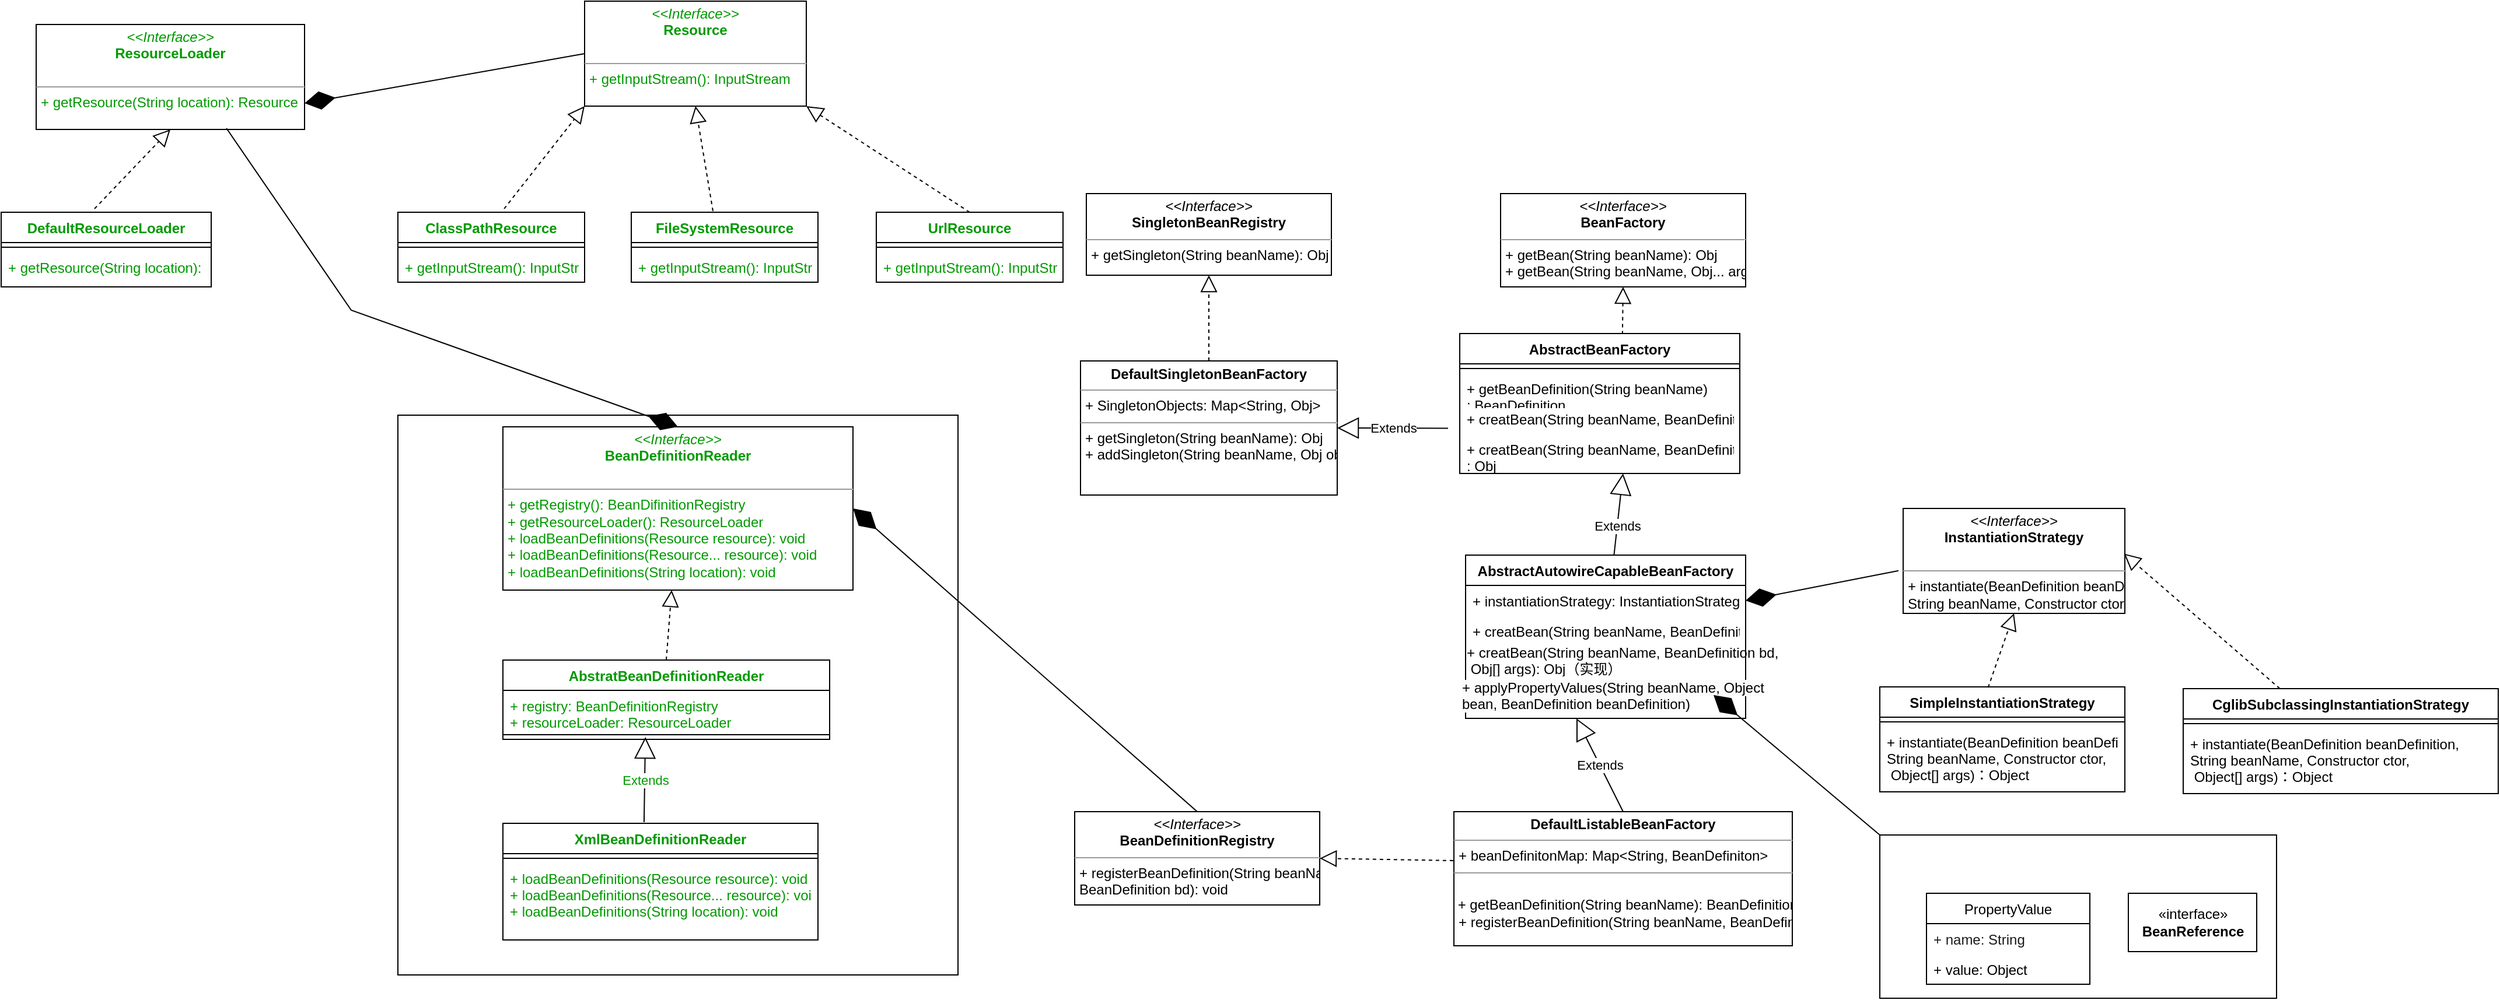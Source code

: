 <mxfile version="20.8.16" type="github">
  <diagram name="第 1 页" id="qSK8UbjkS_n7-tQ0HGGM">
    <mxGraphModel dx="2261" dy="764" grid="1" gridSize="10" guides="1" tooltips="1" connect="1" arrows="1" fold="1" page="1" pageScale="1" pageWidth="827" pageHeight="1169" math="0" shadow="0">
      <root>
        <mxCell id="0" />
        <mxCell id="1" parent="0" />
        <mxCell id="om8g3VCaizb8hju-BbsD-1" value="" style="whiteSpace=wrap;html=1;aspect=fixed;fontColor=#009900;" vertex="1" parent="1">
          <mxGeometry x="-460" y="440" width="480" height="480" as="geometry" />
        </mxCell>
        <mxCell id="om8g3VCaizb8hju-BbsD-2" value="" style="rounded=0;whiteSpace=wrap;html=1;strokeColor=#000000;fontColor=#009900;" vertex="1" parent="1">
          <mxGeometry x="810" y="800" width="340" height="140" as="geometry" />
        </mxCell>
        <mxCell id="om8g3VCaizb8hju-BbsD-3" value="&lt;p style=&quot;margin:0px;margin-top:4px;text-align:center;&quot;&gt;&lt;i&gt;&amp;lt;&amp;lt;Interface&amp;gt;&amp;gt;&lt;/i&gt;&lt;br&gt;&lt;b&gt;BeanFactory&lt;/b&gt;&lt;/p&gt;&lt;hr size=&quot;1&quot;&gt;&lt;p style=&quot;margin:0px;margin-left:4px;&quot;&gt;+ getBean(String beanName): Obj&lt;br&gt;&lt;/p&gt;&lt;p style=&quot;margin:0px;margin-left:4px;&quot;&gt;+ getBean(String beanName, Obj... args): Obj&lt;br&gt;&lt;/p&gt;" style="verticalAlign=top;align=left;overflow=fill;fontSize=12;fontFamily=Helvetica;html=1;strokeColor=#000000;" vertex="1" parent="1">
          <mxGeometry x="485" y="250" width="210" height="80" as="geometry" />
        </mxCell>
        <mxCell id="om8g3VCaizb8hju-BbsD-4" value="&lt;p style=&quot;margin:0px;margin-top:4px;text-align:center;&quot;&gt;&lt;i&gt;&amp;lt;&amp;lt;Interface&amp;gt;&amp;gt;&lt;/i&gt;&lt;br&gt;&lt;b&gt;SingletonBeanRegistry&lt;/b&gt;&lt;/p&gt;&lt;hr size=&quot;1&quot;&gt;&lt;p style=&quot;margin:0px;margin-left:4px;&quot;&gt;+ getSingleton(String beanName): Obj&lt;br&gt;&lt;/p&gt;" style="verticalAlign=top;align=left;overflow=fill;fontSize=12;fontFamily=Helvetica;html=1;" vertex="1" parent="1">
          <mxGeometry x="130" y="250" width="210" height="70" as="geometry" />
        </mxCell>
        <mxCell id="om8g3VCaizb8hju-BbsD-5" value="&lt;p style=&quot;margin:0px;margin-top:4px;text-align:center;&quot;&gt;&lt;b&gt;DefaultSingletonBeanFactory&lt;/b&gt;&lt;/p&gt;&lt;hr size=&quot;1&quot;&gt;&lt;p style=&quot;margin:0px;margin-left:4px;&quot;&gt;+ SingletonObjects: Map&amp;lt;String, Obj&amp;gt;&lt;/p&gt;&lt;hr size=&quot;1&quot;&gt;&lt;p style=&quot;margin:0px;margin-left:4px;&quot;&gt;+ getSingleton(String beanName): Obj&lt;/p&gt;&lt;p style=&quot;margin:0px;margin-left:4px;&quot;&gt;+ addSingleton(String beanName, Obj obj): void&lt;br&gt;&lt;/p&gt;" style="verticalAlign=top;align=left;overflow=fill;fontSize=12;fontFamily=Helvetica;html=1;" vertex="1" parent="1">
          <mxGeometry x="125" y="393.5" width="220" height="115" as="geometry" />
        </mxCell>
        <mxCell id="om8g3VCaizb8hju-BbsD-6" value="" style="endArrow=block;dashed=1;endFill=0;endSize=12;html=1;rounded=0;entryX=0.5;entryY=1;entryDx=0;entryDy=0;exitX=0.5;exitY=0;exitDx=0;exitDy=0;" edge="1" parent="1" source="om8g3VCaizb8hju-BbsD-5" target="om8g3VCaizb8hju-BbsD-4">
          <mxGeometry width="160" relative="1" as="geometry">
            <mxPoint x="340" y="410" as="sourcePoint" />
            <mxPoint x="500" y="410" as="targetPoint" />
          </mxGeometry>
        </mxCell>
        <mxCell id="om8g3VCaizb8hju-BbsD-7" value="" style="endArrow=block;dashed=1;endFill=0;endSize=12;html=1;rounded=0;entryX=0.5;entryY=1;entryDx=0;entryDy=0;exitX=0.581;exitY=0.006;exitDx=0;exitDy=0;exitPerimeter=0;" edge="1" parent="1" source="om8g3VCaizb8hju-BbsD-13" target="om8g3VCaizb8hju-BbsD-3">
          <mxGeometry width="160" relative="1" as="geometry">
            <mxPoint x="590" y="406" as="sourcePoint" />
            <mxPoint x="710" y="400" as="targetPoint" />
          </mxGeometry>
        </mxCell>
        <mxCell id="om8g3VCaizb8hju-BbsD-8" value="Extends" style="endArrow=block;endSize=16;endFill=0;html=1;rounded=0;entryX=0.583;entryY=1;entryDx=0;entryDy=0;entryPerimeter=0;" edge="1" parent="1" target="om8g3VCaizb8hju-BbsD-17">
          <mxGeometry width="160" relative="1" as="geometry">
            <mxPoint x="580" y="580" as="sourcePoint" />
            <mxPoint x="587.3" y="500.004" as="targetPoint" />
          </mxGeometry>
        </mxCell>
        <mxCell id="om8g3VCaizb8hju-BbsD-9" value="&lt;p style=&quot;margin:0px;margin-top:4px;text-align:center;&quot;&gt;&lt;i&gt;&amp;lt;&amp;lt;Interface&amp;gt;&amp;gt;&lt;/i&gt;&lt;br&gt;&lt;b&gt;BeanDefinitionRegistry&lt;/b&gt;&lt;/p&gt;&lt;hr size=&quot;1&quot;&gt;&lt;p style=&quot;margin:0px;margin-left:4px;&quot;&gt;+ registerBeanDefinition(String beanName,&amp;nbsp;&lt;/p&gt;&lt;p style=&quot;margin:0px;margin-left:4px;&quot;&gt;BeanDefinition bd): void&lt;br&gt;&lt;/p&gt;" style="verticalAlign=top;align=left;overflow=fill;fontSize=12;fontFamily=Helvetica;html=1;" vertex="1" parent="1">
          <mxGeometry x="120" y="780" width="210" height="80" as="geometry" />
        </mxCell>
        <mxCell id="om8g3VCaizb8hju-BbsD-10" value="&lt;p style=&quot;margin:0px;margin-top:4px;text-align:center;&quot;&gt;&lt;b&gt;DefaultListableBeanFactory&lt;/b&gt;&lt;/p&gt;&lt;hr size=&quot;1&quot;&gt;&lt;p style=&quot;margin:0px;margin-left:4px;&quot;&gt;+ beanDefinitonMap: Map&amp;lt;String, BeanDefiniton&amp;gt;&lt;/p&gt;&lt;hr size=&quot;1&quot;&gt;&lt;p style=&quot;margin:0px;margin-left:4px;&quot;&gt;&lt;br&gt;&lt;/p&gt;&amp;nbsp;+ getBeanDefinition(String beanName): BeanDefinition&lt;p style=&quot;margin:0px;margin-left:4px;&quot;&gt;+ registerBeanDefinition(String beanName, BeanDefinition bd): void&lt;br&gt;&lt;/p&gt;" style="verticalAlign=top;align=left;overflow=fill;fontSize=12;fontFamily=Helvetica;html=1;" vertex="1" parent="1">
          <mxGeometry x="445" y="780" width="290" height="115" as="geometry" />
        </mxCell>
        <mxCell id="om8g3VCaizb8hju-BbsD-11" value="" style="endArrow=block;dashed=1;endFill=0;endSize=12;html=1;rounded=0;entryX=1;entryY=0.5;entryDx=0;entryDy=0;exitX=-0.002;exitY=0.365;exitDx=0;exitDy=0;exitPerimeter=0;" edge="1" parent="1" source="om8g3VCaizb8hju-BbsD-10" target="om8g3VCaizb8hju-BbsD-9">
          <mxGeometry width="160" relative="1" as="geometry">
            <mxPoint x="270" y="750" as="sourcePoint" />
            <mxPoint x="430" y="750" as="targetPoint" />
          </mxGeometry>
        </mxCell>
        <mxCell id="om8g3VCaizb8hju-BbsD-12" value="Extends" style="endArrow=block;endSize=16;endFill=0;html=1;rounded=0;entryX=1;entryY=0.5;entryDx=0;entryDy=0;exitX=0;exitY=0.202;exitDx=0;exitDy=0;exitPerimeter=0;" edge="1" parent="1" target="om8g3VCaizb8hju-BbsD-5">
          <mxGeometry width="160" relative="1" as="geometry">
            <mxPoint x="440" y="451.312" as="sourcePoint" />
            <mxPoint x="520" y="540" as="targetPoint" />
          </mxGeometry>
        </mxCell>
        <mxCell id="om8g3VCaizb8hju-BbsD-13" value="AbstractBeanFactory" style="swimlane;fontStyle=1;align=center;verticalAlign=top;childLayout=stackLayout;horizontal=1;startSize=26;horizontalStack=0;resizeParent=1;resizeParentMax=0;resizeLast=0;collapsible=1;marginBottom=0;fontColor=default;" vertex="1" parent="1">
          <mxGeometry x="450" y="370" width="240" height="120" as="geometry" />
        </mxCell>
        <mxCell id="om8g3VCaizb8hju-BbsD-14" value="" style="line;strokeWidth=1;fillColor=none;align=left;verticalAlign=middle;spacingTop=-1;spacingLeft=3;spacingRight=3;rotatable=0;labelPosition=right;points=[];portConstraint=eastwest;strokeColor=inherit;fontColor=default;" vertex="1" parent="om8g3VCaizb8hju-BbsD-13">
          <mxGeometry y="26" width="240" height="8" as="geometry" />
        </mxCell>
        <mxCell id="om8g3VCaizb8hju-BbsD-15" value="+ getBeanDefinition(String beanName)&#xa;: BeanDefinition" style="text;strokeColor=none;fillColor=none;align=left;verticalAlign=top;spacingLeft=4;spacingRight=4;overflow=hidden;rotatable=0;points=[[0,0.5],[1,0.5]];portConstraint=eastwest;fontColor=default;" vertex="1" parent="om8g3VCaizb8hju-BbsD-13">
          <mxGeometry y="34" width="240" height="26" as="geometry" />
        </mxCell>
        <mxCell id="om8g3VCaizb8hju-BbsD-16" value="+ creatBean(String beanName, BeanDefinition bd): Obj" style="text;strokeColor=none;fillColor=none;align=left;verticalAlign=top;spacingLeft=4;spacingRight=4;overflow=hidden;rotatable=0;points=[[0,0.5],[1,0.5]];portConstraint=eastwest;fontColor=default;" vertex="1" parent="om8g3VCaizb8hju-BbsD-13">
          <mxGeometry y="60" width="240" height="26" as="geometry" />
        </mxCell>
        <mxCell id="om8g3VCaizb8hju-BbsD-17" value="+ creatBean(String beanName, BeanDefinition beanDefinition, Object[] args)&#xa;: Obj" style="text;strokeColor=none;fillColor=none;align=left;verticalAlign=top;spacingLeft=4;spacingRight=4;overflow=hidden;rotatable=0;points=[[0,0.5],[1,0.5]];portConstraint=eastwest;fontColor=#000000;" vertex="1" parent="om8g3VCaizb8hju-BbsD-13">
          <mxGeometry y="86" width="240" height="34" as="geometry" />
        </mxCell>
        <mxCell id="om8g3VCaizb8hju-BbsD-18" value="&lt;p style=&quot;margin:0px;margin-top:4px;text-align:center;&quot;&gt;&lt;i&gt;&amp;lt;&amp;lt;Interface&amp;gt;&amp;gt;&lt;/i&gt;&lt;br&gt;&lt;b&gt;InstantiationStrategy&lt;/b&gt;&lt;br&gt;&lt;/p&gt;&lt;p style=&quot;margin:0px;margin-left:4px;&quot;&gt;&lt;br&gt;&lt;/p&gt;&lt;hr size=&quot;1&quot;&gt;&lt;p style=&quot;margin:0px;margin-left:4px;&quot;&gt;+ instantiate(BeanDefinition beanDefinition,&amp;nbsp;&lt;/p&gt;&lt;p style=&quot;margin:0px;margin-left:4px;&quot;&gt;String beanName, Constructor ctor,&lt;/p&gt;&lt;p style=&quot;margin:0px;margin-left:4px;&quot;&gt;&amp;nbsp;Object[] args)：Object&lt;/p&gt;&lt;p style=&quot;margin:0px;margin-left:4px;&quot;&gt;&lt;br&gt;&lt;/p&gt;" style="verticalAlign=top;align=left;overflow=fill;fontSize=12;fontFamily=Helvetica;html=1;fontColor=#000000;" vertex="1" parent="1">
          <mxGeometry x="830" y="520" width="190" height="90" as="geometry" />
        </mxCell>
        <mxCell id="om8g3VCaizb8hju-BbsD-19" value="SimpleInstantiationStrategy" style="swimlane;fontStyle=1;align=center;verticalAlign=top;childLayout=stackLayout;horizontal=1;startSize=26;horizontalStack=0;resizeParent=1;resizeParentMax=0;resizeLast=0;collapsible=1;marginBottom=0;fontColor=#000000;" vertex="1" parent="1">
          <mxGeometry x="810" y="673" width="210" height="90" as="geometry" />
        </mxCell>
        <mxCell id="om8g3VCaizb8hju-BbsD-20" value="" style="line;strokeWidth=1;fillColor=none;align=left;verticalAlign=middle;spacingTop=-1;spacingLeft=3;spacingRight=3;rotatable=0;labelPosition=right;points=[];portConstraint=eastwest;strokeColor=inherit;fontColor=#000000;" vertex="1" parent="om8g3VCaizb8hju-BbsD-19">
          <mxGeometry y="26" width="210" height="8" as="geometry" />
        </mxCell>
        <mxCell id="om8g3VCaizb8hju-BbsD-21" value="+ instantiate(BeanDefinition beanDefinition, &#xa;String beanName, Constructor ctor,&#xa; Object[] args)：Object" style="text;strokeColor=none;fillColor=none;align=left;verticalAlign=top;spacingLeft=4;spacingRight=4;overflow=hidden;rotatable=0;points=[[0,0.5],[1,0.5]];portConstraint=eastwest;fontColor=#000000;" vertex="1" parent="om8g3VCaizb8hju-BbsD-19">
          <mxGeometry y="34" width="210" height="56" as="geometry" />
        </mxCell>
        <mxCell id="om8g3VCaizb8hju-BbsD-22" value="CglibSubclassingInstantiationStrategy" style="swimlane;fontStyle=1;align=center;verticalAlign=top;childLayout=stackLayout;horizontal=1;startSize=26;horizontalStack=0;resizeParent=1;resizeParentMax=0;resizeLast=0;collapsible=1;marginBottom=0;fontColor=#000000;" vertex="1" parent="1">
          <mxGeometry x="1070" y="674.5" width="270" height="90" as="geometry" />
        </mxCell>
        <mxCell id="om8g3VCaizb8hju-BbsD-23" value="" style="line;strokeWidth=1;fillColor=none;align=left;verticalAlign=middle;spacingTop=-1;spacingLeft=3;spacingRight=3;rotatable=0;labelPosition=right;points=[];portConstraint=eastwest;strokeColor=inherit;fontColor=#000000;" vertex="1" parent="om8g3VCaizb8hju-BbsD-22">
          <mxGeometry y="26" width="270" height="8" as="geometry" />
        </mxCell>
        <mxCell id="om8g3VCaizb8hju-BbsD-24" value="+ instantiate(BeanDefinition beanDefinition, &#xa;String beanName, Constructor ctor,&#xa; Object[] args)：Object" style="text;strokeColor=none;fillColor=none;align=left;verticalAlign=top;spacingLeft=4;spacingRight=4;overflow=hidden;rotatable=0;points=[[0,0.5],[1,0.5]];portConstraint=eastwest;fontColor=#000000;" vertex="1" parent="om8g3VCaizb8hju-BbsD-22">
          <mxGeometry y="34" width="270" height="56" as="geometry" />
        </mxCell>
        <mxCell id="om8g3VCaizb8hju-BbsD-25" value="" style="endArrow=block;dashed=1;endFill=0;endSize=12;html=1;rounded=0;fontColor=#000000;exitX=0.442;exitY=0.006;exitDx=0;exitDy=0;exitPerimeter=0;entryX=0.5;entryY=1;entryDx=0;entryDy=0;" edge="1" parent="1" source="om8g3VCaizb8hju-BbsD-19" target="om8g3VCaizb8hju-BbsD-18">
          <mxGeometry width="160" relative="1" as="geometry">
            <mxPoint x="950" y="640" as="sourcePoint" />
            <mxPoint x="1110" y="640" as="targetPoint" />
          </mxGeometry>
        </mxCell>
        <mxCell id="om8g3VCaizb8hju-BbsD-26" value="" style="endArrow=block;dashed=1;endFill=0;endSize=12;html=1;rounded=0;fontColor=#000000;exitX=0.442;exitY=0.006;exitDx=0;exitDy=0;exitPerimeter=0;entryX=0.996;entryY=0.43;entryDx=0;entryDy=0;entryPerimeter=0;" edge="1" parent="1" target="om8g3VCaizb8hju-BbsD-18">
          <mxGeometry width="160" relative="1" as="geometry">
            <mxPoint x="1152.86" y="674.5" as="sourcePoint" />
            <mxPoint x="1147.14" y="611.14" as="targetPoint" />
          </mxGeometry>
        </mxCell>
        <mxCell id="om8g3VCaizb8hju-BbsD-27" value="AbstractAutowireCapableBeanFactory" style="swimlane;fontStyle=1;align=center;verticalAlign=top;childLayout=stackLayout;horizontal=1;startSize=26;horizontalStack=0;resizeParent=1;resizeParentMax=0;resizeLast=0;collapsible=1;marginBottom=0;fontColor=#000000;" vertex="1" parent="1">
          <mxGeometry x="455" y="560" width="240" height="140" as="geometry" />
        </mxCell>
        <mxCell id="om8g3VCaizb8hju-BbsD-28" value="+ instantiationStrategy: InstantiationStrategy" style="text;strokeColor=none;fillColor=none;align=left;verticalAlign=top;spacingLeft=4;spacingRight=4;overflow=hidden;rotatable=0;points=[[0,0.5],[1,0.5]];portConstraint=eastwest;fontColor=#000000;" vertex="1" parent="om8g3VCaizb8hju-BbsD-27">
          <mxGeometry y="26" width="240" height="26" as="geometry" />
        </mxCell>
        <mxCell id="om8g3VCaizb8hju-BbsD-29" value="+ creatBean(String beanName, BeanDefinition bd): Obj（实现" style="text;strokeColor=none;fillColor=none;align=left;verticalAlign=top;spacingLeft=4;spacingRight=4;overflow=hidden;rotatable=0;points=[[0,0.5],[1,0.5]];portConstraint=eastwest;fontColor=#000000;" vertex="1" parent="om8g3VCaizb8hju-BbsD-27">
          <mxGeometry y="52" width="240" height="88" as="geometry" />
        </mxCell>
        <mxCell id="om8g3VCaizb8hju-BbsD-30" value="" style="endArrow=diamondThin;endFill=1;endSize=24;html=1;rounded=0;fontColor=#000000;exitX=-0.021;exitY=0.593;exitDx=0;exitDy=0;exitPerimeter=0;entryX=1;entryY=0.5;entryDx=0;entryDy=0;" edge="1" parent="1" source="om8g3VCaizb8hju-BbsD-18" target="om8g3VCaizb8hju-BbsD-28">
          <mxGeometry width="160" relative="1" as="geometry">
            <mxPoint x="460" y="620" as="sourcePoint" />
            <mxPoint x="700" y="570" as="targetPoint" />
          </mxGeometry>
        </mxCell>
        <mxCell id="om8g3VCaizb8hju-BbsD-31" value="+ creatBean(String beanName, BeanDefinition bd,&#xa; Obj[] args): Obj（实现）&#xa;" style="text;strokeColor=none;fillColor=none;align=left;verticalAlign=top;spacingLeft=4;spacingRight=4;overflow=hidden;rotatable=0;points=[[0,0.5],[1,0.5]];portConstraint=eastwest;fontColor=default;" vertex="1" parent="1">
          <mxGeometry x="450" y="630" width="430" height="30" as="geometry" />
        </mxCell>
        <mxCell id="om8g3VCaizb8hju-BbsD-32" value="&lt;span style=&quot;font-family: Helvetica; font-size: 12px; font-style: normal; font-variant-ligatures: normal; font-variant-caps: normal; font-weight: 400; letter-spacing: normal; orphans: 2; text-align: left; text-indent: 0px; text-transform: none; widows: 2; word-spacing: 0px; -webkit-text-stroke-width: 0px; background-color: rgb(251, 251, 251); text-decoration-thickness: initial; text-decoration-style: initial; text-decoration-color: initial; float: none; display: inline !important;&quot;&gt;+ applyPropertyValues(String beanName, Object bean, BeanDefinition beanDefinition)&lt;/span&gt;" style="text;whiteSpace=wrap;html=1;fontColor=none;" vertex="1" parent="1">
          <mxGeometry x="450" y="660" width="290" height="20" as="geometry" />
        </mxCell>
        <mxCell id="om8g3VCaizb8hju-BbsD-33" value="Extends" style="endArrow=block;endSize=16;endFill=0;html=1;rounded=0;fontColor=#000000;exitX=0.5;exitY=0;exitDx=0;exitDy=0;" edge="1" parent="1" source="om8g3VCaizb8hju-BbsD-10">
          <mxGeometry width="160" relative="1" as="geometry">
            <mxPoint x="650" y="590" as="sourcePoint" />
            <mxPoint x="550" y="700" as="targetPoint" />
          </mxGeometry>
        </mxCell>
        <mxCell id="om8g3VCaizb8hju-BbsD-34" value="PropertyValue" style="swimlane;fontStyle=0;childLayout=stackLayout;horizontal=1;startSize=26;fillColor=none;horizontalStack=0;resizeParent=1;resizeParentMax=0;resizeLast=0;collapsible=1;marginBottom=0;strokeColor=#000000;fontColor=#000000;" vertex="1" parent="1">
          <mxGeometry x="850" y="850" width="140" height="78" as="geometry" />
        </mxCell>
        <mxCell id="om8g3VCaizb8hju-BbsD-35" value="+ name: String" style="text;strokeColor=none;fillColor=none;align=left;verticalAlign=top;spacingLeft=4;spacingRight=4;overflow=hidden;rotatable=0;points=[[0,0.5],[1,0.5]];portConstraint=eastwest;fontColor=#1A1A1A;" vertex="1" parent="om8g3VCaizb8hju-BbsD-34">
          <mxGeometry y="26" width="140" height="26" as="geometry" />
        </mxCell>
        <mxCell id="om8g3VCaizb8hju-BbsD-36" value="+ value: Object" style="text;strokeColor=none;fillColor=none;align=left;verticalAlign=top;spacingLeft=4;spacingRight=4;overflow=hidden;rotatable=0;points=[[0,0.5],[1,0.5]];portConstraint=eastwest;fontColor=#000000;" vertex="1" parent="om8g3VCaizb8hju-BbsD-34">
          <mxGeometry y="52" width="140" height="26" as="geometry" />
        </mxCell>
        <mxCell id="om8g3VCaizb8hju-BbsD-37" value="&lt;font color=&quot;#000000&quot;&gt;«interface»&lt;br&gt;&lt;b&gt;BeanReference&lt;/b&gt;&lt;/font&gt;" style="html=1;strokeColor=#000000;fontColor=#009900;" vertex="1" parent="1">
          <mxGeometry x="1023" y="850" width="110" height="50" as="geometry" />
        </mxCell>
        <mxCell id="om8g3VCaizb8hju-BbsD-38" value="" style="endArrow=diamondThin;endFill=1;endSize=24;html=1;rounded=0;fontColor=#009900;entryX=0.75;entryY=1;entryDx=0;entryDy=0;exitX=0;exitY=0;exitDx=0;exitDy=0;" edge="1" parent="1" source="om8g3VCaizb8hju-BbsD-2" target="om8g3VCaizb8hju-BbsD-32">
          <mxGeometry width="160" relative="1" as="geometry">
            <mxPoint x="880" y="840" as="sourcePoint" />
            <mxPoint x="810" y="590" as="targetPoint" />
          </mxGeometry>
        </mxCell>
        <mxCell id="om8g3VCaizb8hju-BbsD-39" value="&lt;p style=&quot;margin:0px;margin-top:4px;text-align:center;&quot;&gt;&lt;i&gt;&amp;lt;&amp;lt;Interface&amp;gt;&amp;gt;&lt;/i&gt;&lt;br&gt;&lt;b&gt;Resource&lt;/b&gt;&lt;/p&gt;&lt;p style=&quot;margin:0px;margin-left:4px;&quot;&gt;&lt;br&gt;&lt;/p&gt;&lt;hr size=&quot;1&quot;&gt;&lt;p style=&quot;margin:0px;margin-left:4px;&quot;&gt;+&amp;nbsp;getInputStream&lt;span style=&quot;background-color: initial;&quot;&gt;(): InputStream&lt;/span&gt;&lt;/p&gt;" style="verticalAlign=top;align=left;overflow=fill;fontSize=12;fontFamily=Helvetica;html=1;fontColor=#009900;" vertex="1" parent="1">
          <mxGeometry x="-300" y="85" width="190" height="90" as="geometry" />
        </mxCell>
        <mxCell id="om8g3VCaizb8hju-BbsD-40" value="&lt;p style=&quot;margin:0px;margin-top:4px;text-align:center;&quot;&gt;&lt;i&gt;&amp;lt;&amp;lt;Interface&amp;gt;&amp;gt;&lt;/i&gt;&lt;br&gt;&lt;b&gt;ResourceLoader&lt;/b&gt;&lt;/p&gt;&lt;p style=&quot;margin:0px;margin-left:4px;&quot;&gt;&lt;br&gt;&lt;/p&gt;&lt;hr size=&quot;1&quot;&gt;&lt;p style=&quot;margin:0px;margin-left:4px;&quot;&gt;+&amp;nbsp;getResource&lt;span style=&quot;background-color: initial;&quot;&gt;(String location): Resource&lt;/span&gt;&lt;/p&gt;" style="verticalAlign=top;align=left;overflow=fill;fontSize=12;fontFamily=Helvetica;html=1;fontColor=#009900;" vertex="1" parent="1">
          <mxGeometry x="-770" y="105" width="230" height="90" as="geometry" />
        </mxCell>
        <mxCell id="om8g3VCaizb8hju-BbsD-41" value="ClassPathResource" style="swimlane;fontStyle=1;align=center;verticalAlign=top;childLayout=stackLayout;horizontal=1;startSize=26;horizontalStack=0;resizeParent=1;resizeParentMax=0;resizeLast=0;collapsible=1;marginBottom=0;fontColor=#009900;" vertex="1" parent="1">
          <mxGeometry x="-460" y="266" width="160" height="60" as="geometry" />
        </mxCell>
        <mxCell id="om8g3VCaizb8hju-BbsD-42" value="" style="line;strokeWidth=1;fillColor=none;align=left;verticalAlign=middle;spacingTop=-1;spacingLeft=3;spacingRight=3;rotatable=0;labelPosition=right;points=[];portConstraint=eastwest;strokeColor=inherit;fontColor=#009900;" vertex="1" parent="om8g3VCaizb8hju-BbsD-41">
          <mxGeometry y="26" width="160" height="8" as="geometry" />
        </mxCell>
        <mxCell id="om8g3VCaizb8hju-BbsD-43" value="+ getInputStream(): InputStream" style="text;strokeColor=none;fillColor=none;align=left;verticalAlign=top;spacingLeft=4;spacingRight=4;overflow=hidden;rotatable=0;points=[[0,0.5],[1,0.5]];portConstraint=eastwest;fontColor=#009900;" vertex="1" parent="om8g3VCaizb8hju-BbsD-41">
          <mxGeometry y="34" width="160" height="26" as="geometry" />
        </mxCell>
        <mxCell id="om8g3VCaizb8hju-BbsD-44" value="FileSystemResource" style="swimlane;fontStyle=1;align=center;verticalAlign=top;childLayout=stackLayout;horizontal=1;startSize=26;horizontalStack=0;resizeParent=1;resizeParentMax=0;resizeLast=0;collapsible=1;marginBottom=0;fontColor=#009900;" vertex="1" parent="1">
          <mxGeometry x="-260" y="266" width="160" height="60" as="geometry" />
        </mxCell>
        <mxCell id="om8g3VCaizb8hju-BbsD-45" value="" style="line;strokeWidth=1;fillColor=none;align=left;verticalAlign=middle;spacingTop=-1;spacingLeft=3;spacingRight=3;rotatable=0;labelPosition=right;points=[];portConstraint=eastwest;strokeColor=inherit;fontColor=#009900;" vertex="1" parent="om8g3VCaizb8hju-BbsD-44">
          <mxGeometry y="26" width="160" height="8" as="geometry" />
        </mxCell>
        <mxCell id="om8g3VCaizb8hju-BbsD-46" value="+ getInputStream(): InputStream" style="text;strokeColor=none;fillColor=none;align=left;verticalAlign=top;spacingLeft=4;spacingRight=4;overflow=hidden;rotatable=0;points=[[0,0.5],[1,0.5]];portConstraint=eastwest;fontColor=#009900;" vertex="1" parent="om8g3VCaizb8hju-BbsD-44">
          <mxGeometry y="34" width="160" height="26" as="geometry" />
        </mxCell>
        <mxCell id="om8g3VCaizb8hju-BbsD-47" value="UrlResource" style="swimlane;fontStyle=1;align=center;verticalAlign=top;childLayout=stackLayout;horizontal=1;startSize=26;horizontalStack=0;resizeParent=1;resizeParentMax=0;resizeLast=0;collapsible=1;marginBottom=0;fontColor=#009900;" vertex="1" parent="1">
          <mxGeometry x="-50" y="266" width="160" height="60" as="geometry" />
        </mxCell>
        <mxCell id="om8g3VCaizb8hju-BbsD-48" value="" style="line;strokeWidth=1;fillColor=none;align=left;verticalAlign=middle;spacingTop=-1;spacingLeft=3;spacingRight=3;rotatable=0;labelPosition=right;points=[];portConstraint=eastwest;strokeColor=inherit;fontColor=#009900;" vertex="1" parent="om8g3VCaizb8hju-BbsD-47">
          <mxGeometry y="26" width="160" height="8" as="geometry" />
        </mxCell>
        <mxCell id="om8g3VCaizb8hju-BbsD-49" value="+ getInputStream(): InputStream" style="text;strokeColor=none;fillColor=none;align=left;verticalAlign=top;spacingLeft=4;spacingRight=4;overflow=hidden;rotatable=0;points=[[0,0.5],[1,0.5]];portConstraint=eastwest;fontColor=#009900;" vertex="1" parent="om8g3VCaizb8hju-BbsD-47">
          <mxGeometry y="34" width="160" height="26" as="geometry" />
        </mxCell>
        <mxCell id="om8g3VCaizb8hju-BbsD-50" value="" style="endArrow=block;dashed=1;endFill=0;endSize=12;html=1;rounded=0;exitX=0.5;exitY=0;exitDx=0;exitDy=0;entryX=1;entryY=1;entryDx=0;entryDy=0;fontColor=#009900;" edge="1" parent="1" source="om8g3VCaizb8hju-BbsD-47" target="om8g3VCaizb8hju-BbsD-39">
          <mxGeometry width="160" relative="1" as="geometry">
            <mxPoint x="100" y="175" as="sourcePoint" />
            <mxPoint x="260" y="175" as="targetPoint" />
          </mxGeometry>
        </mxCell>
        <mxCell id="om8g3VCaizb8hju-BbsD-51" value="" style="endArrow=block;dashed=1;endFill=0;endSize=12;html=1;rounded=0;entryX=0.5;entryY=1;entryDx=0;entryDy=0;fontColor=#009900;" edge="1" parent="1" target="om8g3VCaizb8hju-BbsD-39">
          <mxGeometry width="160" relative="1" as="geometry">
            <mxPoint x="-190" y="265" as="sourcePoint" />
            <mxPoint x="-200" y="185" as="targetPoint" />
          </mxGeometry>
        </mxCell>
        <mxCell id="om8g3VCaizb8hju-BbsD-52" value="" style="endArrow=block;dashed=1;endFill=0;endSize=12;html=1;rounded=0;exitX=0.569;exitY=-0.05;exitDx=0;exitDy=0;exitPerimeter=0;entryX=0;entryY=1;entryDx=0;entryDy=0;fontColor=#009900;" edge="1" parent="1" source="om8g3VCaizb8hju-BbsD-41" target="om8g3VCaizb8hju-BbsD-39">
          <mxGeometry width="160" relative="1" as="geometry">
            <mxPoint x="50" y="286" as="sourcePoint" />
            <mxPoint x="-200" y="175" as="targetPoint" />
          </mxGeometry>
        </mxCell>
        <mxCell id="om8g3VCaizb8hju-BbsD-53" value="DefaultResourceLoader" style="swimlane;fontStyle=1;align=center;verticalAlign=top;childLayout=stackLayout;horizontal=1;startSize=26;horizontalStack=0;resizeParent=1;resizeParentMax=0;resizeLast=0;collapsible=1;marginBottom=0;fontColor=#009900;" vertex="1" parent="1">
          <mxGeometry x="-800" y="266" width="180" height="64" as="geometry" />
        </mxCell>
        <mxCell id="om8g3VCaizb8hju-BbsD-54" value="" style="line;strokeWidth=1;fillColor=none;align=left;verticalAlign=middle;spacingTop=-1;spacingLeft=3;spacingRight=3;rotatable=0;labelPosition=right;points=[];portConstraint=eastwest;strokeColor=inherit;fontColor=#009900;" vertex="1" parent="om8g3VCaizb8hju-BbsD-53">
          <mxGeometry y="26" width="180" height="8" as="geometry" />
        </mxCell>
        <mxCell id="om8g3VCaizb8hju-BbsD-55" value="+ getResource(String location): Resource" style="text;strokeColor=none;fillColor=none;align=left;verticalAlign=top;spacingLeft=4;spacingRight=4;overflow=hidden;rotatable=0;points=[[0,0.5],[1,0.5]];portConstraint=eastwest;fontColor=#009900;" vertex="1" parent="om8g3VCaizb8hju-BbsD-53">
          <mxGeometry y="34" width="180" height="30" as="geometry" />
        </mxCell>
        <mxCell id="om8g3VCaizb8hju-BbsD-56" value="" style="endArrow=block;dashed=1;endFill=0;endSize=12;html=1;rounded=0;exitX=0.569;exitY=-0.05;exitDx=0;exitDy=0;exitPerimeter=0;entryX=0.5;entryY=1;entryDx=0;entryDy=0;fontColor=#009900;" edge="1" parent="1" target="om8g3VCaizb8hju-BbsD-40">
          <mxGeometry width="160" relative="1" as="geometry">
            <mxPoint x="-720" y="263" as="sourcePoint" />
            <mxPoint x="-651.04" y="175" as="targetPoint" />
          </mxGeometry>
        </mxCell>
        <mxCell id="om8g3VCaizb8hju-BbsD-57" value="&lt;p style=&quot;margin:0px;margin-top:4px;text-align:center;&quot;&gt;&lt;i&gt;&amp;lt;&amp;lt;Interface&amp;gt;&amp;gt;&lt;/i&gt;&lt;br&gt;&lt;b&gt;BeanDefinitionReader&lt;/b&gt;&lt;/p&gt;&lt;p style=&quot;margin:0px;margin-left:4px;&quot;&gt;&lt;br&gt;&lt;/p&gt;&lt;hr size=&quot;1&quot;&gt;&lt;p style=&quot;margin:0px;margin-left:4px;&quot;&gt;+ getRegistry(): BeanDifinitionRegistry&lt;br&gt;+ getResourceLoader(): ResourceLoader&lt;/p&gt;&lt;p style=&quot;margin:0px;margin-left:4px;&quot;&gt;+&amp;nbsp;loadBeanDefinitions&lt;span style=&quot;background-color: initial;&quot;&gt;(Resource resource): void&lt;/span&gt;&lt;/p&gt;&lt;p style=&quot;margin:0px;margin-left:4px;&quot;&gt;+&amp;nbsp;loadBeanDefinitions(Resource... resource): void&lt;span style=&quot;background-color: initial;&quot;&gt;&lt;br&gt;&lt;/span&gt;&lt;/p&gt;&lt;p style=&quot;margin:0px;margin-left:4px;&quot;&gt;+&amp;nbsp;loadBeanDefinitions(String location): void&lt;br&gt;&lt;/p&gt;" style="verticalAlign=top;align=left;overflow=fill;fontSize=12;fontFamily=Helvetica;html=1;fontColor=#009900;" vertex="1" parent="1">
          <mxGeometry x="-370" y="450" width="300" height="140" as="geometry" />
        </mxCell>
        <mxCell id="om8g3VCaizb8hju-BbsD-58" value="AbstratBeanDefinitionReader" style="swimlane;fontStyle=1;align=center;verticalAlign=top;childLayout=stackLayout;horizontal=1;startSize=26;horizontalStack=0;resizeParent=1;resizeParentMax=0;resizeLast=0;collapsible=1;marginBottom=0;fontColor=#009900;" vertex="1" parent="1">
          <mxGeometry x="-370" y="650" width="280" height="68" as="geometry" />
        </mxCell>
        <mxCell id="om8g3VCaizb8hju-BbsD-59" value="+ registry: BeanDefinitionRegistry&#xa;+ resourceLoader: ResourceLoader" style="text;strokeColor=none;fillColor=none;align=left;verticalAlign=top;spacingLeft=4;spacingRight=4;overflow=hidden;rotatable=0;points=[[0,0.5],[1,0.5]];portConstraint=eastwest;fontColor=#009900;" vertex="1" parent="om8g3VCaizb8hju-BbsD-58">
          <mxGeometry y="26" width="280" height="34" as="geometry" />
        </mxCell>
        <mxCell id="om8g3VCaizb8hju-BbsD-60" value="" style="line;strokeWidth=1;fillColor=none;align=left;verticalAlign=middle;spacingTop=-1;spacingLeft=3;spacingRight=3;rotatable=0;labelPosition=right;points=[];portConstraint=eastwest;strokeColor=inherit;fontColor=#009900;" vertex="1" parent="om8g3VCaizb8hju-BbsD-58">
          <mxGeometry y="60" width="280" height="8" as="geometry" />
        </mxCell>
        <mxCell id="om8g3VCaizb8hju-BbsD-61" value="XmlBeanDefinitionReader" style="swimlane;fontStyle=1;align=center;verticalAlign=top;childLayout=stackLayout;horizontal=1;startSize=26;horizontalStack=0;resizeParent=1;resizeParentMax=0;resizeLast=0;collapsible=1;marginBottom=0;fontColor=#009900;" vertex="1" parent="1">
          <mxGeometry x="-370" y="790" width="270" height="100" as="geometry" />
        </mxCell>
        <mxCell id="om8g3VCaizb8hju-BbsD-62" value="" style="line;strokeWidth=1;fillColor=none;align=left;verticalAlign=middle;spacingTop=-1;spacingLeft=3;spacingRight=3;rotatable=0;labelPosition=right;points=[];portConstraint=eastwest;strokeColor=inherit;fontColor=#009900;" vertex="1" parent="om8g3VCaizb8hju-BbsD-61">
          <mxGeometry y="26" width="270" height="8" as="geometry" />
        </mxCell>
        <mxCell id="om8g3VCaizb8hju-BbsD-63" value="+ loadBeanDefinitions(Resource resource): void&#xa;+ loadBeanDefinitions(Resource... resource): void&#xa;+ loadBeanDefinitions(String location): void" style="text;strokeColor=none;fillColor=none;align=left;verticalAlign=top;spacingLeft=4;spacingRight=4;overflow=hidden;rotatable=0;points=[[0,0.5],[1,0.5]];portConstraint=eastwest;fontColor=#009900;" vertex="1" parent="om8g3VCaizb8hju-BbsD-61">
          <mxGeometry y="34" width="270" height="66" as="geometry" />
        </mxCell>
        <mxCell id="om8g3VCaizb8hju-BbsD-64" value="Extends" style="endArrow=block;endSize=16;endFill=0;html=1;rounded=0;exitX=0.448;exitY=-0.01;exitDx=0;exitDy=0;exitPerimeter=0;entryX=0.436;entryY=0.75;entryDx=0;entryDy=0;entryPerimeter=0;fontColor=#009900;" edge="1" parent="1" source="om8g3VCaizb8hju-BbsD-61" target="om8g3VCaizb8hju-BbsD-60">
          <mxGeometry width="160" relative="1" as="geometry">
            <mxPoint x="-250" y="780" as="sourcePoint" />
            <mxPoint x="-90" y="780" as="targetPoint" />
          </mxGeometry>
        </mxCell>
        <mxCell id="om8g3VCaizb8hju-BbsD-65" value="" style="endArrow=block;dashed=1;endFill=0;endSize=12;html=1;rounded=0;exitX=0.5;exitY=0;exitDx=0;exitDy=0;fontColor=#009900;" edge="1" parent="1" source="om8g3VCaizb8hju-BbsD-58" target="om8g3VCaizb8hju-BbsD-57">
          <mxGeometry width="160" relative="1" as="geometry">
            <mxPoint x="30" y="420" as="sourcePoint" />
            <mxPoint x="190" y="420" as="targetPoint" />
          </mxGeometry>
        </mxCell>
        <mxCell id="om8g3VCaizb8hju-BbsD-66" value="" style="endArrow=diamondThin;endFill=1;endSize=24;html=1;rounded=0;entryX=1;entryY=0.5;entryDx=0;entryDy=0;exitX=0.5;exitY=0;exitDx=0;exitDy=0;" edge="1" parent="1" source="om8g3VCaizb8hju-BbsD-9" target="om8g3VCaizb8hju-BbsD-57">
          <mxGeometry width="160" relative="1" as="geometry">
            <mxPoint x="230" y="770" as="sourcePoint" />
            <mxPoint x="240" y="620" as="targetPoint" />
          </mxGeometry>
        </mxCell>
        <mxCell id="om8g3VCaizb8hju-BbsD-67" value="" style="endArrow=diamondThin;endFill=1;endSize=24;html=1;rounded=0;exitX=0;exitY=0.5;exitDx=0;exitDy=0;entryX=1;entryY=0.75;entryDx=0;entryDy=0;fontColor=#009900;" edge="1" parent="1" source="om8g3VCaizb8hju-BbsD-39" target="om8g3VCaizb8hju-BbsD-40">
          <mxGeometry width="160" relative="1" as="geometry">
            <mxPoint x="-460" y="45" as="sourcePoint" />
            <mxPoint x="-300" y="45" as="targetPoint" />
          </mxGeometry>
        </mxCell>
        <mxCell id="om8g3VCaizb8hju-BbsD-68" value="" style="endArrow=diamondThin;endFill=1;endSize=24;html=1;rounded=0;exitX=0.709;exitY=0.989;exitDx=0;exitDy=0;exitPerimeter=0;entryX=0.5;entryY=0;entryDx=0;entryDy=0;fontColor=#009900;" edge="1" parent="1" source="om8g3VCaizb8hju-BbsD-40" target="om8g3VCaizb8hju-BbsD-57">
          <mxGeometry width="160" relative="1" as="geometry">
            <mxPoint x="-350" y="250" as="sourcePoint" />
            <mxPoint x="-190" y="250" as="targetPoint" />
            <Array as="points">
              <mxPoint x="-500" y="350" />
            </Array>
          </mxGeometry>
        </mxCell>
      </root>
    </mxGraphModel>
  </diagram>
</mxfile>
